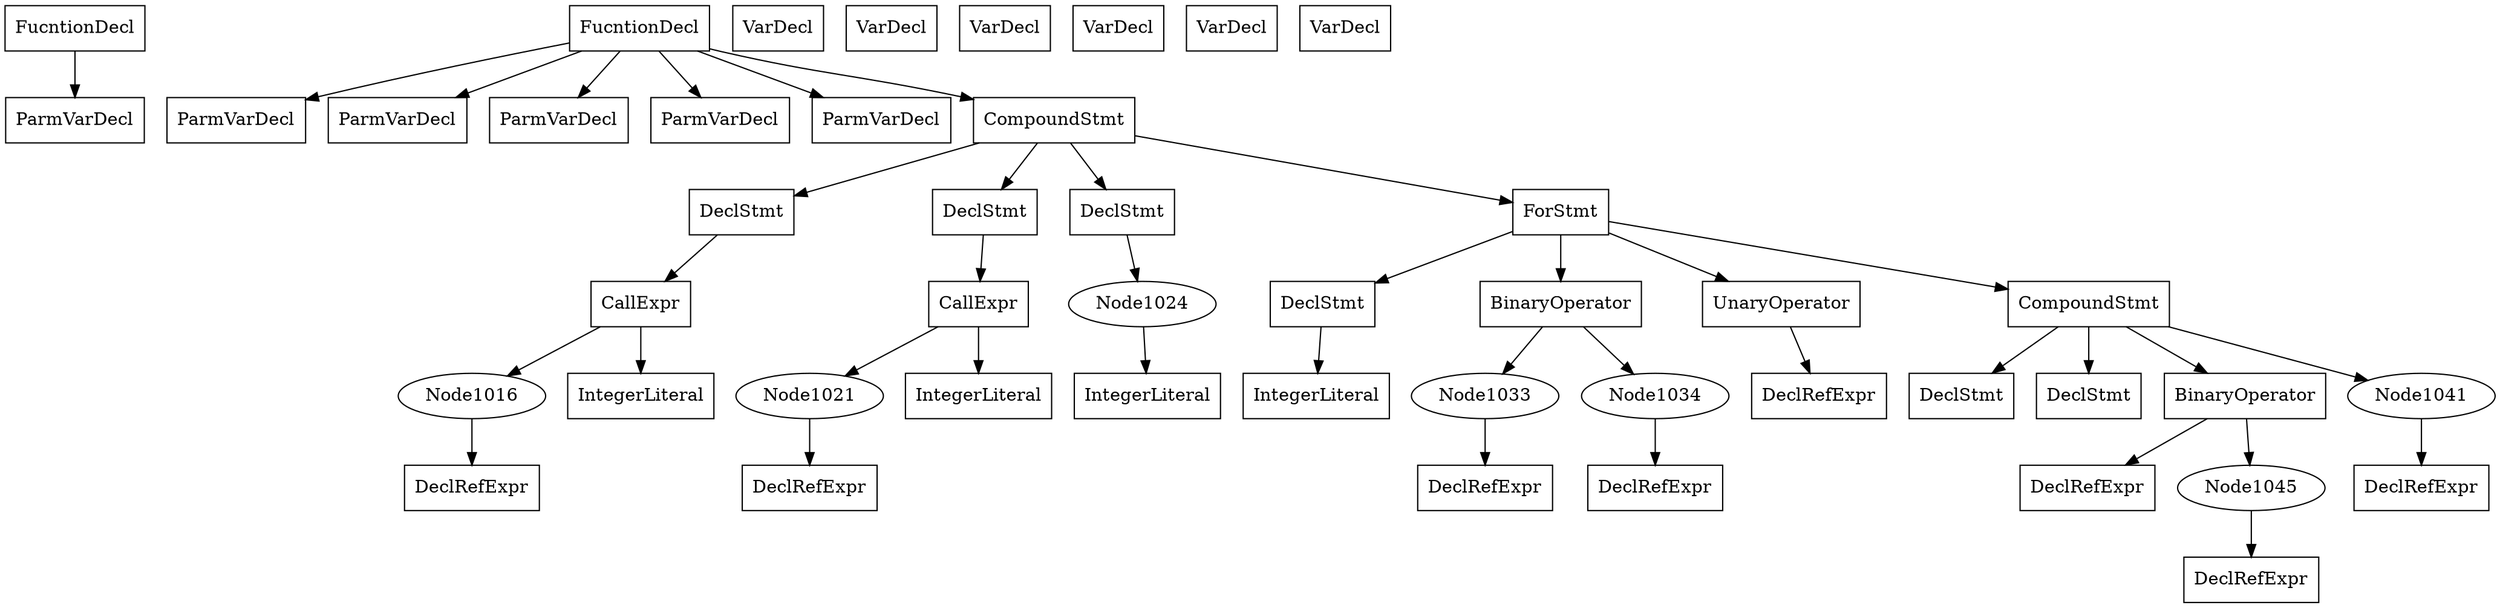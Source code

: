 digraph unnamed { 
Node1001 [ shape=record , label="FucntionDecl" , name="get_global_id" , type="int"];
Node1001 -> Node1002;
Node1002 [ shape=record , label="ParmVarDecl" , name="a" , type="int"];
Node1003 [ shape=record , label="FucntionDecl" , name="matrixMul" , type="void"];
Node1003 -> Node1004;
Node1003 -> Node1005;
Node1003 -> Node1006;
Node1003 -> Node1007;
Node1003 -> Node1008;
Node1003 -> Node1009;
Node1004 [ shape=record , label="ParmVarDecl" , name="C" , type="long"];
Node1005 [ shape=record , label="ParmVarDecl" , name="B" , type="long"];
Node1006 [ shape=record , label="ParmVarDecl" , name="A" , type="long"];
Node1007 [ shape=record , label="ParmVarDecl" , name="wA" , type="int"];
Node1008 [ shape=record , label="ParmVarDecl" , name="wB" , type="int"];
Node1009 [ shape=record , label="CompoundStmt" ];
Node1009 -> Node1010;
Node1009 -> Node1011;
Node1009 -> Node1012;
Node1009 -> Node1013;
Node1010 [ shape=record , label="DeclStmt" ];
Node1010 -> Node1014;
Node1015 [ shape=record , label="VarDecl" , name="tx" , type="int" , value="VALUE" ];
Node1014 [ shape=record , label="CallExpr" ];
Node1014 -> Node1016;
Node1014 -> Node1017;
Node1016 -> Node1018;
Node1018 [ shape=record , label="DeclRefExpr" , name="get_global_id"];
Node1017 [ shape=record , label="IntegerLiteral" , value="0"];
Node1011 [ shape=record , label="DeclStmt" ];
Node1011 -> Node1019;
Node1020 [ shape=record , label="VarDecl" , name="ty" , type="int" , value="VALUE" ];
Node1019 [ shape=record , label="CallExpr" ];
Node1019 -> Node1021;
Node1019 -> Node1022;
Node1021 -> Node1023;
Node1023 [ shape=record , label="DeclRefExpr" , name="get_global_id"];
Node1022 [ shape=record , label="IntegerLiteral" , value="0"];
Node1012 [ shape=record , label="DeclStmt" ];
Node1012 -> Node1024;
Node1025 [ shape=record , label="VarDecl" , name="value" , type="long" , value="VALUE" ];
Node1024 -> Node1026;
Node1026 [ shape=record , label="IntegerLiteral" , value="0"];
Node1013 [ shape=record , label="ForStmt" ];
Node1013 -> Node1027;
Node1013 -> Node1028;
Node1013 -> Node1029;
Node1013 -> Node1030;
Node1027 [ shape=record , label="DeclStmt" ];
Node1027 -> Node1031;
Node1032 [ shape=record , label="VarDecl" , name="k" , type="int" , value="VALUE" ];
Node1031 [ shape=record , label="IntegerLiteral" , value="0"];
Node1028 [ shape=record , label="BinaryOperator" , value="<"];
Node1028 -> Node1033;
Node1028 -> Node1034;
Node1033 -> Node1035;
Node1035 [ shape=record , label="DeclRefExpr" , name="k"];
Node1034 -> Node1036;
Node1036 [ shape=record , label="DeclRefExpr" , name="wA"];
Node1029 [ shape=record , label="UnaryOperator" , value="++"];
Node1029 -> Node1037;
Node1037 [ shape=record , label="DeclRefExpr" , name="k"];
Node1030 [ shape=record , label="CompoundStmt" ];
Node1030 -> Node1038;
Node1030 -> Node1039;
Node1030 -> Node1040;
Node1030 -> Node1041;
Node1038 [ shape=record , label="DeclStmt" ];
Node1042 [ shape=record , label="VarDecl" , name="As" , type="long" , value="VALUE" ];
Node1039 [ shape=record , label="DeclStmt" ];
Node1043 [ shape=record , label="VarDecl" , name="Bs" , type="long" , value="VALUE" ];
Node1040 [ shape=record , label="BinaryOperator" , value="+="];
Node1040 -> Node1044;
Node1040 -> Node1045;
Node1044 [ shape=record , label="DeclRefExpr" , name="value"];
Node1045 -> Node1046;
Node1046 [ shape=record , label="DeclRefExpr" , name="As"];
Node1041 -> Node1047;
Node1047 [ shape=record , label="DeclRefExpr" , name="Bs"];
}
